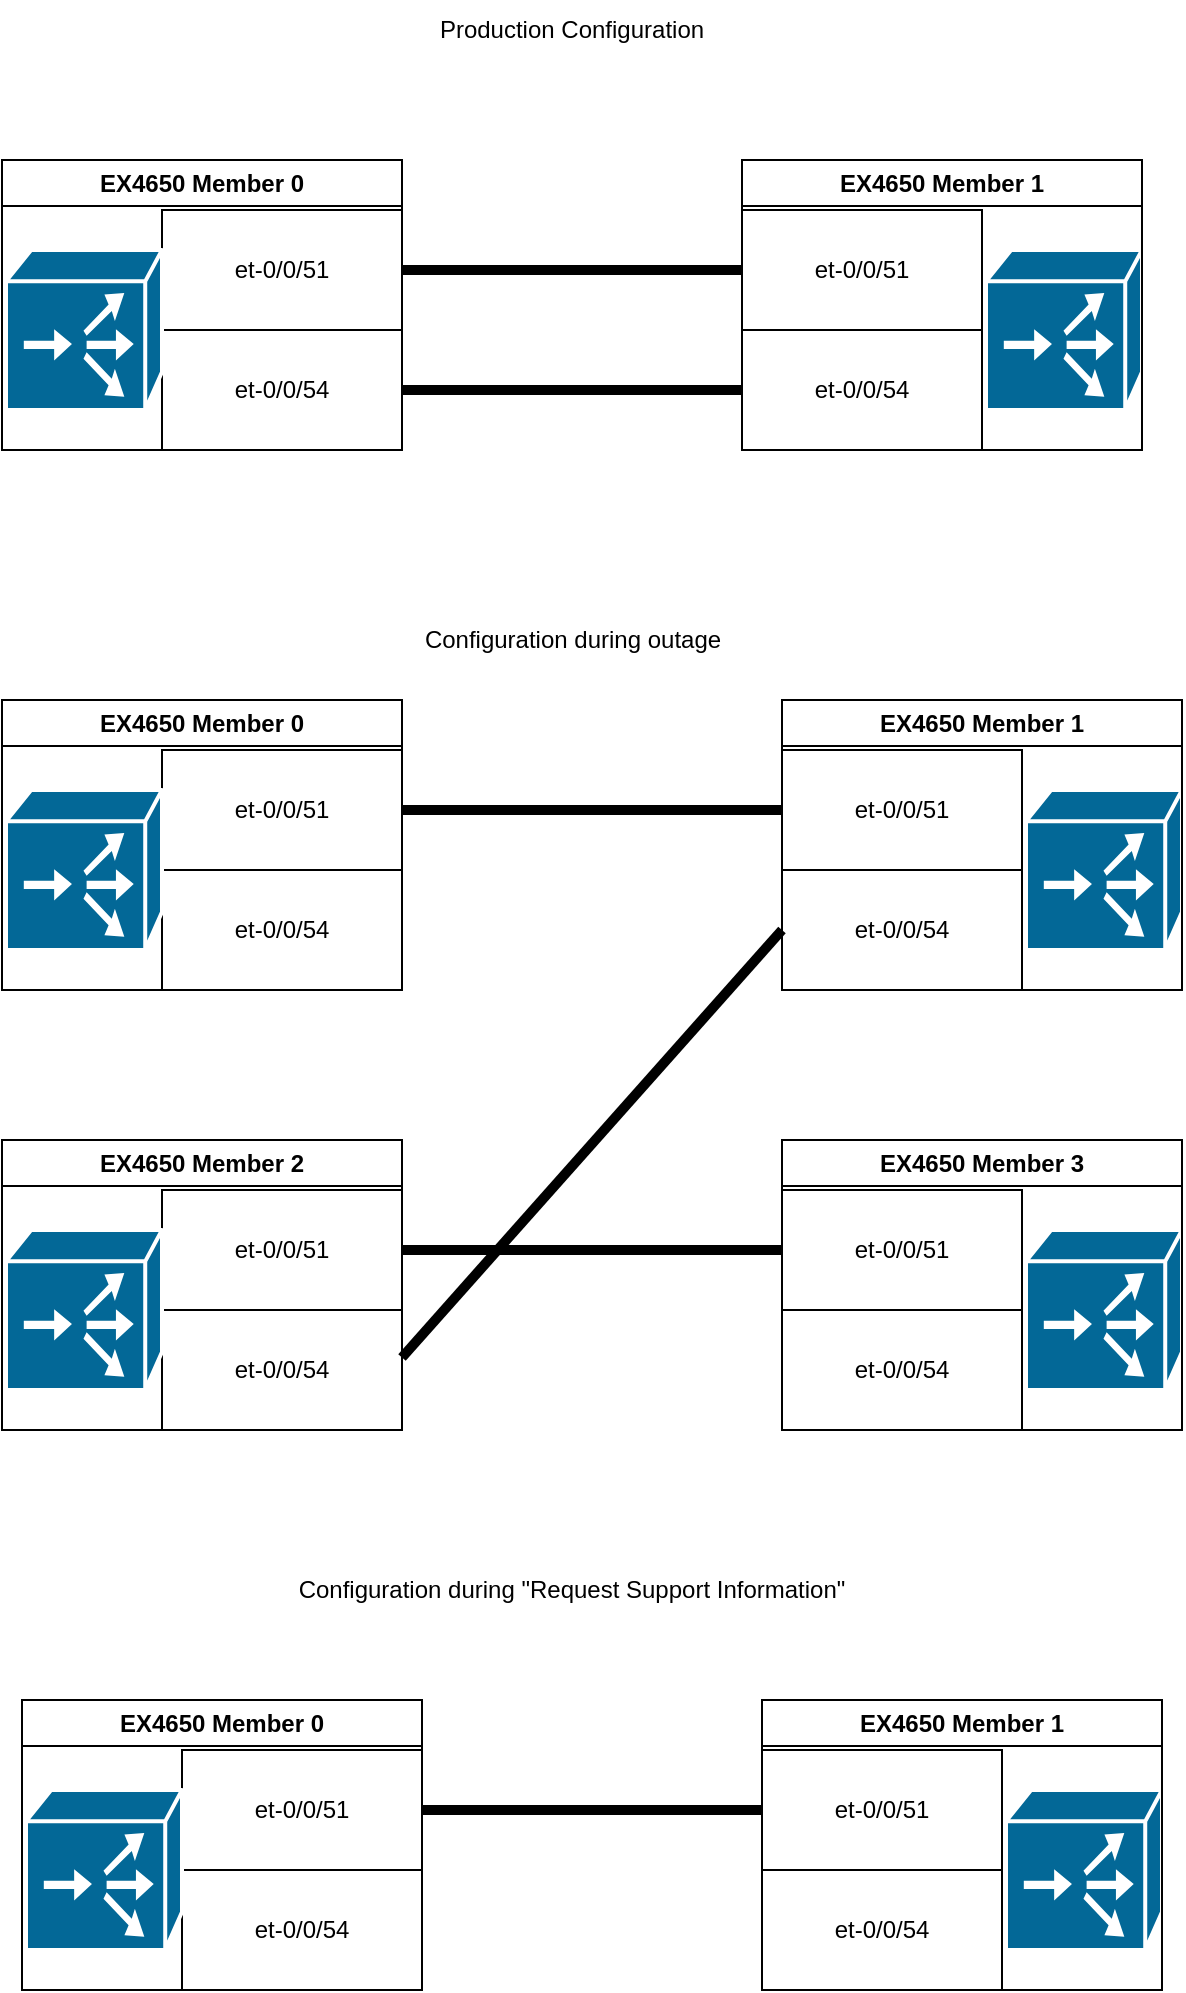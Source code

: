 <mxfile version="28.2.7">
  <diagram name="Page-1" id="p7Vepmeb_bepWlEUFjfH">
    <mxGraphModel dx="1412" dy="737" grid="1" gridSize="10" guides="1" tooltips="1" connect="1" arrows="1" fold="1" page="1" pageScale="1" pageWidth="850" pageHeight="1100" math="0" shadow="0">
      <root>
        <mxCell id="0" />
        <mxCell id="1" parent="0" />
        <mxCell id="KL8aRXO-pgAZ8DTHxNWf-14" value="" style="endArrow=none;html=1;rounded=0;entryX=0;entryY=0.5;entryDx=0;entryDy=0;exitX=1;exitY=0.5;exitDx=0;exitDy=0;strokeWidth=5;strokeColor=light-dark(#000000,#99FFFF);" edge="1" parent="1" source="KL8aRXO-pgAZ8DTHxNWf-1" target="KL8aRXO-pgAZ8DTHxNWf-18">
          <mxGeometry width="50" height="50" relative="1" as="geometry">
            <mxPoint x="500" y="318" as="sourcePoint" />
            <mxPoint x="540" y="180" as="targetPoint" />
          </mxGeometry>
        </mxCell>
        <mxCell id="KL8aRXO-pgAZ8DTHxNWf-15" value="Production Configuration" style="text;html=1;whiteSpace=wrap;strokeColor=none;fillColor=none;align=center;verticalAlign=middle;rounded=0;" vertex="1" parent="1">
          <mxGeometry x="380" y="40" width="170" height="30" as="geometry" />
        </mxCell>
        <mxCell id="KL8aRXO-pgAZ8DTHxNWf-16" value="" style="group" vertex="1" connectable="0" parent="1">
          <mxGeometry x="180" y="120" width="200" height="145" as="geometry" />
        </mxCell>
        <mxCell id="KL8aRXO-pgAZ8DTHxNWf-1" value="et-0/0/51" style="rounded=0;whiteSpace=wrap;html=1;" vertex="1" parent="KL8aRXO-pgAZ8DTHxNWf-16">
          <mxGeometry x="80" y="25" width="120" height="60" as="geometry" />
        </mxCell>
        <mxCell id="KL8aRXO-pgAZ8DTHxNWf-2" value="et-0/0/54" style="rounded=0;whiteSpace=wrap;html=1;" vertex="1" parent="KL8aRXO-pgAZ8DTHxNWf-16">
          <mxGeometry x="80" y="85" width="120" height="60" as="geometry" />
        </mxCell>
        <mxCell id="KL8aRXO-pgAZ8DTHxNWf-3" value="" style="shape=mxgraph.cisco.directors.localdirector;sketch=0;html=1;pointerEvents=1;dashed=0;fillColor=#036897;strokeColor=#ffffff;strokeWidth=2;verticalLabelPosition=bottom;verticalAlign=top;align=center;outlineConnect=0;" vertex="1" parent="KL8aRXO-pgAZ8DTHxNWf-16">
          <mxGeometry x="2" y="45" width="78" height="80" as="geometry" />
        </mxCell>
        <mxCell id="KL8aRXO-pgAZ8DTHxNWf-8" value="EX4650 Member 0" style="swimlane;whiteSpace=wrap;html=1;" vertex="1" parent="KL8aRXO-pgAZ8DTHxNWf-16">
          <mxGeometry width="200" height="145" as="geometry" />
        </mxCell>
        <mxCell id="KL8aRXO-pgAZ8DTHxNWf-17" value="" style="group" vertex="1" connectable="0" parent="1">
          <mxGeometry x="550" y="120" width="200" height="145" as="geometry" />
        </mxCell>
        <mxCell id="KL8aRXO-pgAZ8DTHxNWf-20" value="" style="shape=mxgraph.cisco.directors.localdirector;sketch=0;html=1;pointerEvents=1;dashed=0;fillColor=#036897;strokeColor=#ffffff;strokeWidth=2;verticalLabelPosition=bottom;verticalAlign=top;align=center;outlineConnect=0;" vertex="1" parent="KL8aRXO-pgAZ8DTHxNWf-17">
          <mxGeometry x="122" y="45" width="78" height="80" as="geometry" />
        </mxCell>
        <mxCell id="KL8aRXO-pgAZ8DTHxNWf-21" value="EX4650 Member 1" style="swimlane;whiteSpace=wrap;html=1;" vertex="1" parent="KL8aRXO-pgAZ8DTHxNWf-17">
          <mxGeometry width="200" height="145" as="geometry" />
        </mxCell>
        <mxCell id="KL8aRXO-pgAZ8DTHxNWf-18" value="et-0/0/51" style="rounded=0;whiteSpace=wrap;html=1;" vertex="1" parent="KL8aRXO-pgAZ8DTHxNWf-21">
          <mxGeometry y="25" width="120" height="60" as="geometry" />
        </mxCell>
        <mxCell id="KL8aRXO-pgAZ8DTHxNWf-19" value="et-0/0/54" style="rounded=0;whiteSpace=wrap;html=1;" vertex="1" parent="KL8aRXO-pgAZ8DTHxNWf-21">
          <mxGeometry y="85" width="120" height="60" as="geometry" />
        </mxCell>
        <mxCell id="KL8aRXO-pgAZ8DTHxNWf-22" value="" style="endArrow=none;html=1;rounded=0;entryX=0;entryY=0.5;entryDx=0;entryDy=0;exitX=1;exitY=0.5;exitDx=0;exitDy=0;strokeWidth=5;strokeColor=light-dark(#000000,#99CCFF);" edge="1" parent="1" source="KL8aRXO-pgAZ8DTHxNWf-2" target="KL8aRXO-pgAZ8DTHxNWf-19">
          <mxGeometry width="50" height="50" relative="1" as="geometry">
            <mxPoint x="400" y="370" as="sourcePoint" />
            <mxPoint x="450" y="320" as="targetPoint" />
          </mxGeometry>
        </mxCell>
        <mxCell id="KL8aRXO-pgAZ8DTHxNWf-23" value="Configuration during outage" style="text;html=1;whiteSpace=wrap;strokeColor=none;fillColor=none;align=center;verticalAlign=middle;rounded=0;" vertex="1" parent="1">
          <mxGeometry x="367.5" y="340" width="195" height="40" as="geometry" />
        </mxCell>
        <mxCell id="KL8aRXO-pgAZ8DTHxNWf-24" value="" style="group" vertex="1" connectable="0" parent="1">
          <mxGeometry x="180" y="390" width="200" height="145" as="geometry" />
        </mxCell>
        <mxCell id="KL8aRXO-pgAZ8DTHxNWf-25" value="et-0/0/51" style="rounded=0;whiteSpace=wrap;html=1;" vertex="1" parent="KL8aRXO-pgAZ8DTHxNWf-24">
          <mxGeometry x="80" y="25" width="120" height="60" as="geometry" />
        </mxCell>
        <mxCell id="KL8aRXO-pgAZ8DTHxNWf-26" value="et-0/0/54" style="rounded=0;whiteSpace=wrap;html=1;" vertex="1" parent="KL8aRXO-pgAZ8DTHxNWf-24">
          <mxGeometry x="80" y="85" width="120" height="60" as="geometry" />
        </mxCell>
        <mxCell id="KL8aRXO-pgAZ8DTHxNWf-27" value="" style="shape=mxgraph.cisco.directors.localdirector;sketch=0;html=1;pointerEvents=1;dashed=0;fillColor=#036897;strokeColor=#ffffff;strokeWidth=2;verticalLabelPosition=bottom;verticalAlign=top;align=center;outlineConnect=0;" vertex="1" parent="KL8aRXO-pgAZ8DTHxNWf-24">
          <mxGeometry x="2" y="45" width="78" height="80" as="geometry" />
        </mxCell>
        <mxCell id="KL8aRXO-pgAZ8DTHxNWf-28" value="EX4650 Member 0" style="swimlane;whiteSpace=wrap;html=1;" vertex="1" parent="KL8aRXO-pgAZ8DTHxNWf-24">
          <mxGeometry width="200" height="145" as="geometry" />
        </mxCell>
        <mxCell id="KL8aRXO-pgAZ8DTHxNWf-34" value="" style="group" vertex="1" connectable="0" parent="1">
          <mxGeometry x="180" y="610" width="200" height="145" as="geometry" />
        </mxCell>
        <mxCell id="KL8aRXO-pgAZ8DTHxNWf-35" value="et-0/0/51" style="rounded=0;whiteSpace=wrap;html=1;" vertex="1" parent="KL8aRXO-pgAZ8DTHxNWf-34">
          <mxGeometry x="80" y="25" width="120" height="60" as="geometry" />
        </mxCell>
        <mxCell id="KL8aRXO-pgAZ8DTHxNWf-36" value="et-0/0/54" style="rounded=0;whiteSpace=wrap;html=1;" vertex="1" parent="KL8aRXO-pgAZ8DTHxNWf-34">
          <mxGeometry x="80" y="85" width="120" height="60" as="geometry" />
        </mxCell>
        <mxCell id="KL8aRXO-pgAZ8DTHxNWf-37" value="" style="shape=mxgraph.cisco.directors.localdirector;sketch=0;html=1;pointerEvents=1;dashed=0;fillColor=#036897;strokeColor=#ffffff;strokeWidth=2;verticalLabelPosition=bottom;verticalAlign=top;align=center;outlineConnect=0;" vertex="1" parent="KL8aRXO-pgAZ8DTHxNWf-34">
          <mxGeometry x="2" y="45" width="78" height="80" as="geometry" />
        </mxCell>
        <mxCell id="KL8aRXO-pgAZ8DTHxNWf-38" value="EX4650 Member 2" style="swimlane;whiteSpace=wrap;html=1;" vertex="1" parent="KL8aRXO-pgAZ8DTHxNWf-34">
          <mxGeometry width="200" height="145" as="geometry" />
        </mxCell>
        <mxCell id="KL8aRXO-pgAZ8DTHxNWf-45" value="" style="group" vertex="1" connectable="0" parent="1">
          <mxGeometry x="570" y="390" width="200" height="145" as="geometry" />
        </mxCell>
        <mxCell id="KL8aRXO-pgAZ8DTHxNWf-46" value="" style="shape=mxgraph.cisco.directors.localdirector;sketch=0;html=1;pointerEvents=1;dashed=0;fillColor=#036897;strokeColor=#ffffff;strokeWidth=2;verticalLabelPosition=bottom;verticalAlign=top;align=center;outlineConnect=0;" vertex="1" parent="KL8aRXO-pgAZ8DTHxNWf-45">
          <mxGeometry x="122" y="45" width="78" height="80" as="geometry" />
        </mxCell>
        <mxCell id="KL8aRXO-pgAZ8DTHxNWf-47" value="EX4650 Member 1" style="swimlane;whiteSpace=wrap;html=1;" vertex="1" parent="KL8aRXO-pgAZ8DTHxNWf-45">
          <mxGeometry width="200" height="145" as="geometry" />
        </mxCell>
        <mxCell id="KL8aRXO-pgAZ8DTHxNWf-48" value="et-0/0/51" style="rounded=0;whiteSpace=wrap;html=1;" vertex="1" parent="KL8aRXO-pgAZ8DTHxNWf-47">
          <mxGeometry y="25" width="120" height="60" as="geometry" />
        </mxCell>
        <mxCell id="KL8aRXO-pgAZ8DTHxNWf-49" value="et-0/0/54" style="rounded=0;whiteSpace=wrap;html=1;" vertex="1" parent="KL8aRXO-pgAZ8DTHxNWf-47">
          <mxGeometry y="85" width="120" height="60" as="geometry" />
        </mxCell>
        <mxCell id="KL8aRXO-pgAZ8DTHxNWf-50" value="" style="group" vertex="1" connectable="0" parent="1">
          <mxGeometry x="570" y="610" width="200" height="145" as="geometry" />
        </mxCell>
        <mxCell id="KL8aRXO-pgAZ8DTHxNWf-51" value="" style="shape=mxgraph.cisco.directors.localdirector;sketch=0;html=1;pointerEvents=1;dashed=0;fillColor=#036897;strokeColor=#ffffff;strokeWidth=2;verticalLabelPosition=bottom;verticalAlign=top;align=center;outlineConnect=0;" vertex="1" parent="KL8aRXO-pgAZ8DTHxNWf-50">
          <mxGeometry x="122" y="45" width="78" height="80" as="geometry" />
        </mxCell>
        <mxCell id="KL8aRXO-pgAZ8DTHxNWf-52" value="EX4650 Member 3" style="swimlane;whiteSpace=wrap;html=1;" vertex="1" parent="KL8aRXO-pgAZ8DTHxNWf-50">
          <mxGeometry width="200" height="145" as="geometry" />
        </mxCell>
        <mxCell id="KL8aRXO-pgAZ8DTHxNWf-53" value="et-0/0/51" style="rounded=0;whiteSpace=wrap;html=1;" vertex="1" parent="KL8aRXO-pgAZ8DTHxNWf-52">
          <mxGeometry y="25" width="120" height="60" as="geometry" />
        </mxCell>
        <mxCell id="KL8aRXO-pgAZ8DTHxNWf-54" value="et-0/0/54" style="rounded=0;whiteSpace=wrap;html=1;" vertex="1" parent="KL8aRXO-pgAZ8DTHxNWf-52">
          <mxGeometry y="85" width="120" height="60" as="geometry" />
        </mxCell>
        <mxCell id="KL8aRXO-pgAZ8DTHxNWf-56" value="" style="endArrow=none;html=1;rounded=0;entryX=0;entryY=0.5;entryDx=0;entryDy=0;exitX=1;exitY=0.5;exitDx=0;exitDy=0;strokeWidth=5;strokeColor=light-dark(#000000,#99FFFF);" edge="1" parent="1" source="KL8aRXO-pgAZ8DTHxNWf-25" target="KL8aRXO-pgAZ8DTHxNWf-48">
          <mxGeometry width="50" height="50" relative="1" as="geometry">
            <mxPoint x="390" y="440" as="sourcePoint" />
            <mxPoint x="560" y="440" as="targetPoint" />
          </mxGeometry>
        </mxCell>
        <mxCell id="KL8aRXO-pgAZ8DTHxNWf-57" value="" style="endArrow=none;html=1;rounded=0;entryX=0;entryY=0.5;entryDx=0;entryDy=0;exitX=1;exitY=0.75;exitDx=0;exitDy=0;strokeWidth=5;strokeColor=light-dark(#000000,#99FFFF);" edge="1" parent="1" source="KL8aRXO-pgAZ8DTHxNWf-38" target="KL8aRXO-pgAZ8DTHxNWf-49">
          <mxGeometry width="50" height="50" relative="1" as="geometry">
            <mxPoint x="400" y="570" as="sourcePoint" />
            <mxPoint x="570" y="570" as="targetPoint" />
          </mxGeometry>
        </mxCell>
        <mxCell id="KL8aRXO-pgAZ8DTHxNWf-58" value="" style="endArrow=none;html=1;rounded=0;entryX=0;entryY=0.5;entryDx=0;entryDy=0;exitX=1;exitY=0.5;exitDx=0;exitDy=0;strokeWidth=5;strokeColor=light-dark(#000000,#99FFFF);" edge="1" parent="1" source="KL8aRXO-pgAZ8DTHxNWf-35" target="KL8aRXO-pgAZ8DTHxNWf-53">
          <mxGeometry width="50" height="50" relative="1" as="geometry">
            <mxPoint x="550" y="904" as="sourcePoint" />
            <mxPoint x="740" y="690" as="targetPoint" />
          </mxGeometry>
        </mxCell>
        <mxCell id="KL8aRXO-pgAZ8DTHxNWf-59" value="" style="endArrow=none;html=1;rounded=0;entryX=0;entryY=0.5;entryDx=0;entryDy=0;exitX=1;exitY=0.5;exitDx=0;exitDy=0;strokeWidth=5;strokeColor=light-dark(#000000,#99FFFF);" edge="1" parent="1" source="KL8aRXO-pgAZ8DTHxNWf-62" target="KL8aRXO-pgAZ8DTHxNWf-69">
          <mxGeometry width="50" height="50" relative="1" as="geometry">
            <mxPoint x="510" y="1088" as="sourcePoint" />
            <mxPoint x="550" y="950" as="targetPoint" />
          </mxGeometry>
        </mxCell>
        <mxCell id="KL8aRXO-pgAZ8DTHxNWf-60" value="Configuration during &quot;Request Support Information&quot;" style="text;html=1;whiteSpace=wrap;strokeColor=none;fillColor=none;align=center;verticalAlign=middle;rounded=0;" vertex="1" parent="1">
          <mxGeometry x="295" y="820" width="340" height="30" as="geometry" />
        </mxCell>
        <mxCell id="KL8aRXO-pgAZ8DTHxNWf-61" value="" style="group" vertex="1" connectable="0" parent="1">
          <mxGeometry x="190" y="890" width="200" height="145" as="geometry" />
        </mxCell>
        <mxCell id="KL8aRXO-pgAZ8DTHxNWf-62" value="et-0/0/51" style="rounded=0;whiteSpace=wrap;html=1;" vertex="1" parent="KL8aRXO-pgAZ8DTHxNWf-61">
          <mxGeometry x="80" y="25" width="120" height="60" as="geometry" />
        </mxCell>
        <mxCell id="KL8aRXO-pgAZ8DTHxNWf-63" value="et-0/0/54" style="rounded=0;whiteSpace=wrap;html=1;" vertex="1" parent="KL8aRXO-pgAZ8DTHxNWf-61">
          <mxGeometry x="80" y="85" width="120" height="60" as="geometry" />
        </mxCell>
        <mxCell id="KL8aRXO-pgAZ8DTHxNWf-64" value="" style="shape=mxgraph.cisco.directors.localdirector;sketch=0;html=1;pointerEvents=1;dashed=0;fillColor=#036897;strokeColor=#ffffff;strokeWidth=2;verticalLabelPosition=bottom;verticalAlign=top;align=center;outlineConnect=0;" vertex="1" parent="KL8aRXO-pgAZ8DTHxNWf-61">
          <mxGeometry x="2" y="45" width="78" height="80" as="geometry" />
        </mxCell>
        <mxCell id="KL8aRXO-pgAZ8DTHxNWf-65" value="EX4650 Member 0" style="swimlane;whiteSpace=wrap;html=1;" vertex="1" parent="KL8aRXO-pgAZ8DTHxNWf-61">
          <mxGeometry width="200" height="145" as="geometry" />
        </mxCell>
        <mxCell id="KL8aRXO-pgAZ8DTHxNWf-66" value="" style="group" vertex="1" connectable="0" parent="1">
          <mxGeometry x="560" y="890" width="200" height="145" as="geometry" />
        </mxCell>
        <mxCell id="KL8aRXO-pgAZ8DTHxNWf-67" value="" style="shape=mxgraph.cisco.directors.localdirector;sketch=0;html=1;pointerEvents=1;dashed=0;fillColor=#036897;strokeColor=#ffffff;strokeWidth=2;verticalLabelPosition=bottom;verticalAlign=top;align=center;outlineConnect=0;" vertex="1" parent="KL8aRXO-pgAZ8DTHxNWf-66">
          <mxGeometry x="122" y="45" width="78" height="80" as="geometry" />
        </mxCell>
        <mxCell id="KL8aRXO-pgAZ8DTHxNWf-68" value="EX4650 Member 1" style="swimlane;whiteSpace=wrap;html=1;" vertex="1" parent="KL8aRXO-pgAZ8DTHxNWf-66">
          <mxGeometry width="200" height="145" as="geometry" />
        </mxCell>
        <mxCell id="KL8aRXO-pgAZ8DTHxNWf-69" value="et-0/0/51" style="rounded=0;whiteSpace=wrap;html=1;" vertex="1" parent="KL8aRXO-pgAZ8DTHxNWf-68">
          <mxGeometry y="25" width="120" height="60" as="geometry" />
        </mxCell>
        <mxCell id="KL8aRXO-pgAZ8DTHxNWf-70" value="et-0/0/54" style="rounded=0;whiteSpace=wrap;html=1;" vertex="1" parent="KL8aRXO-pgAZ8DTHxNWf-68">
          <mxGeometry y="85" width="120" height="60" as="geometry" />
        </mxCell>
      </root>
    </mxGraphModel>
  </diagram>
</mxfile>
